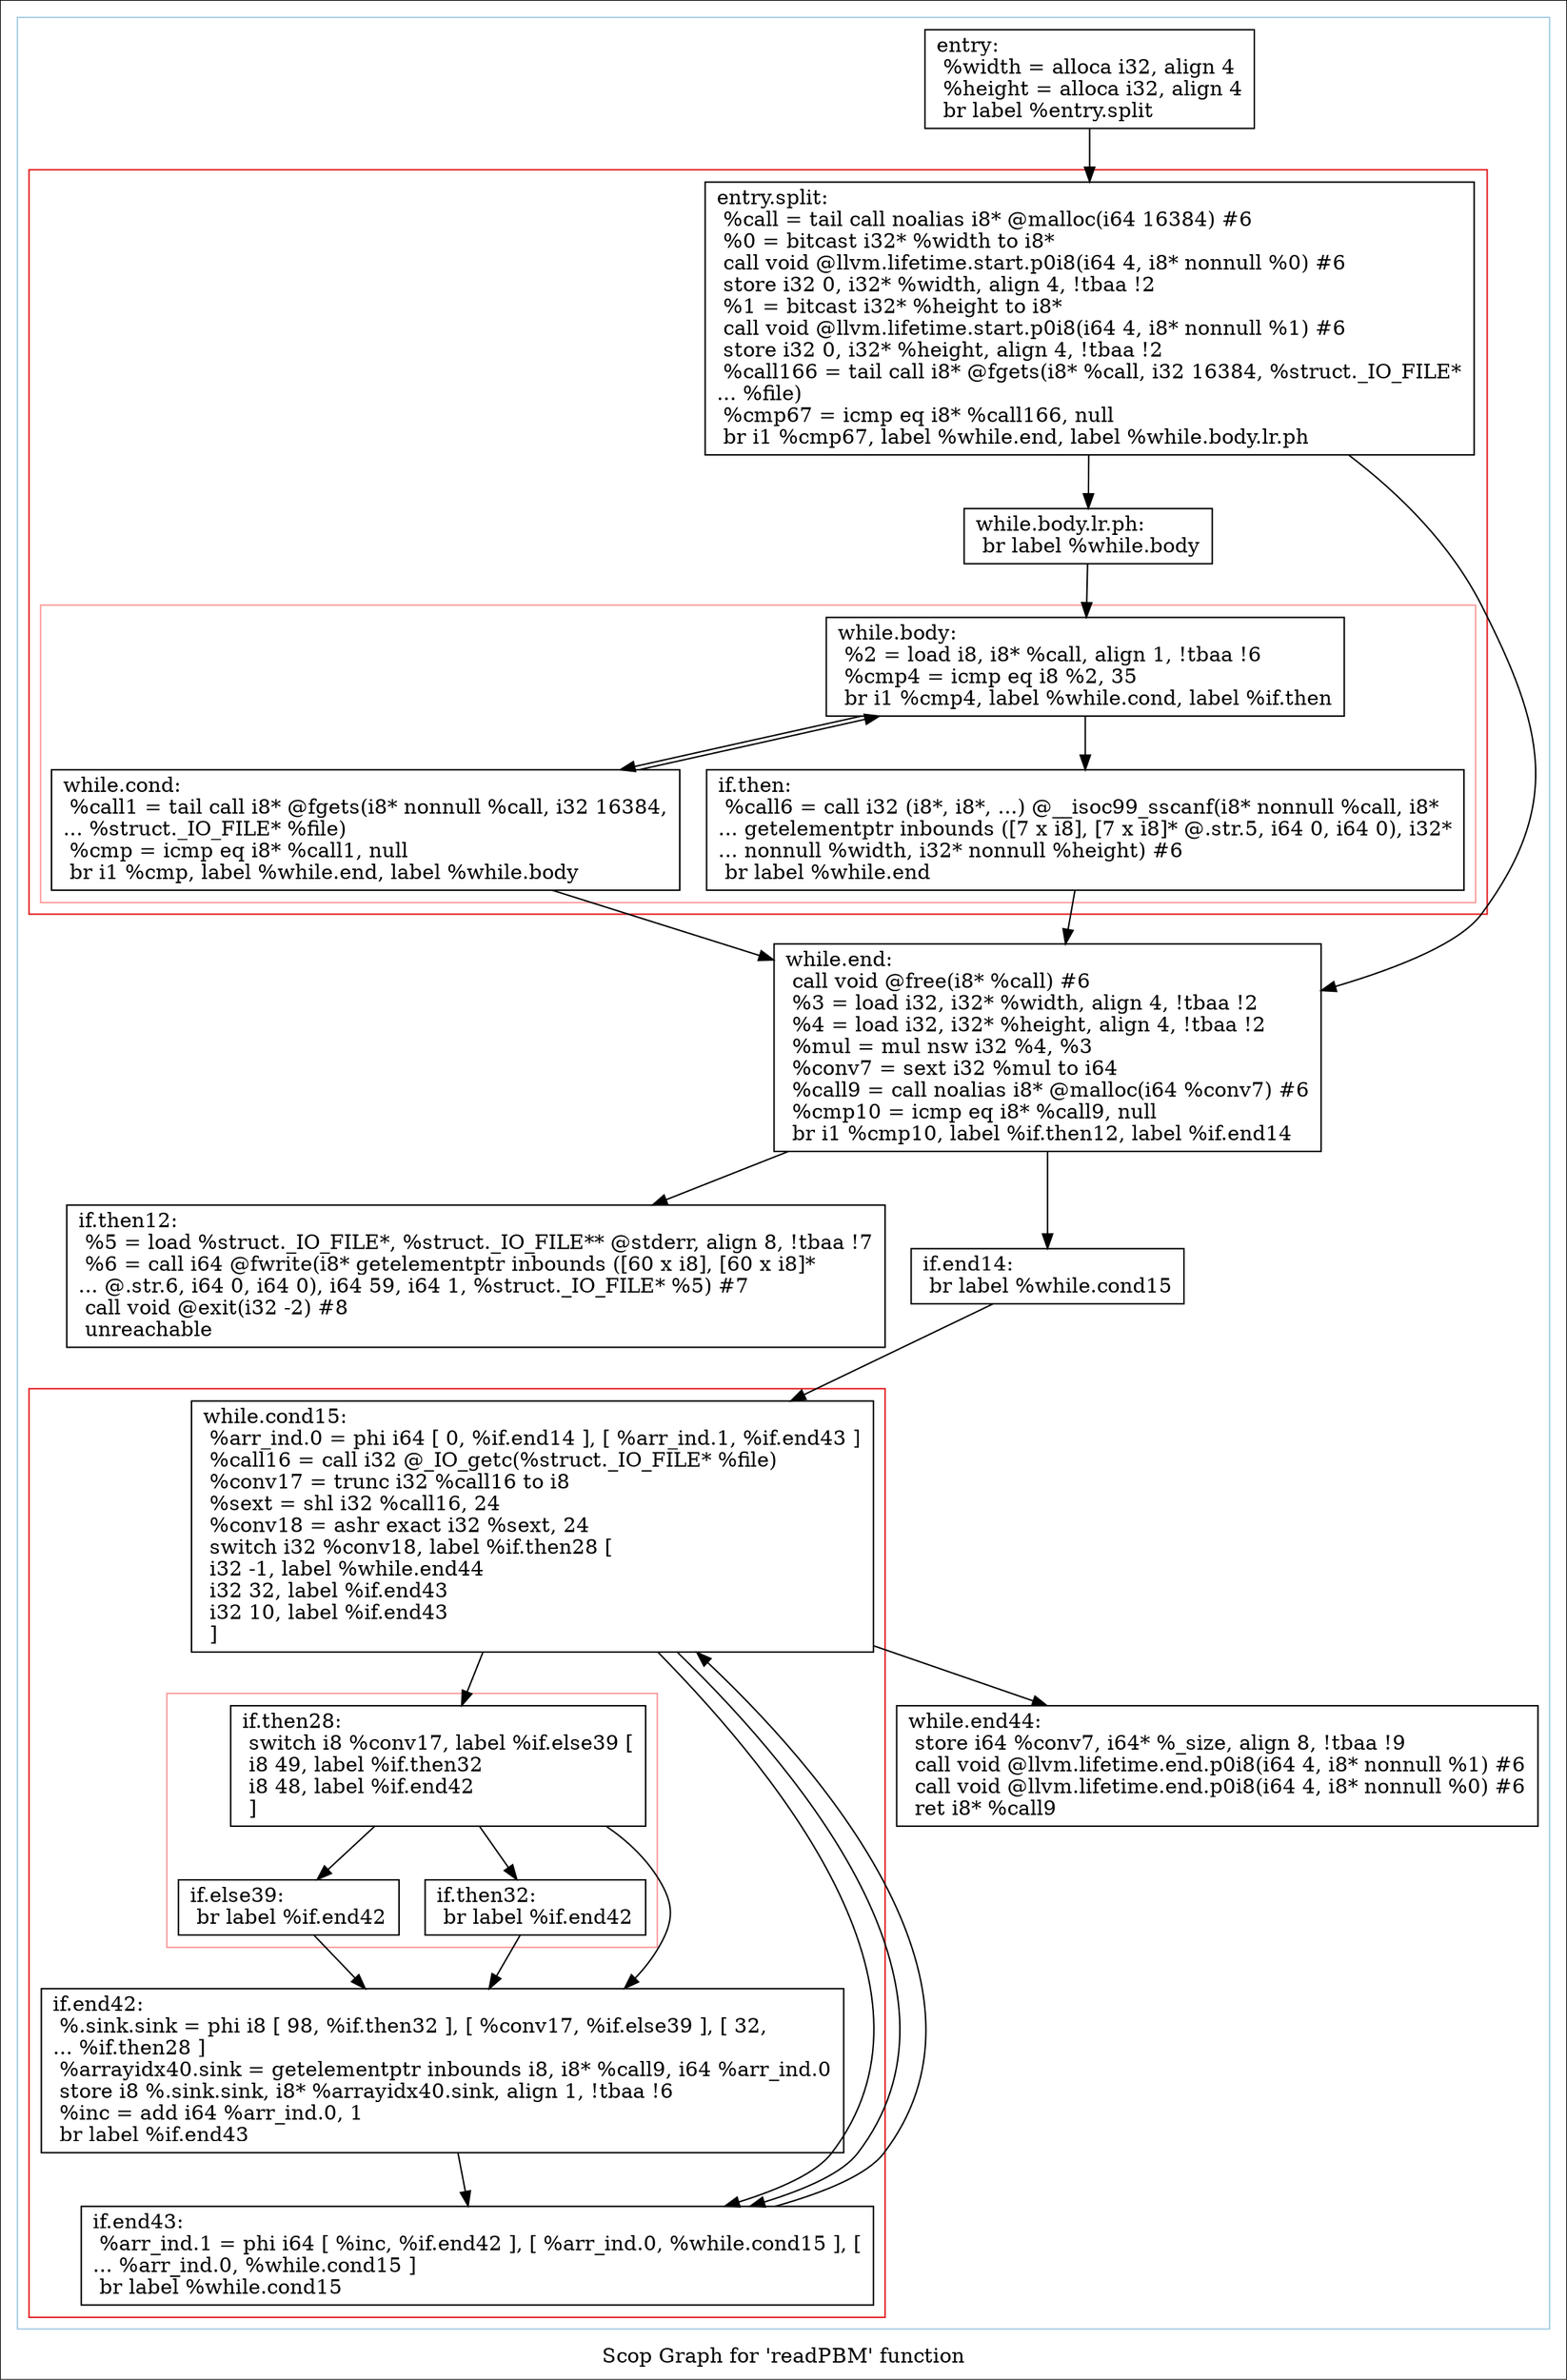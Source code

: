 digraph "Scop Graph for 'readPBM' function" {
	label="Scop Graph for 'readPBM' function";

	Node0xe77f260 [shape=record,label="{entry:\l  %width = alloca i32, align 4\l  %height = alloca i32, align 4\l  br label %entry.split\l}"];
	Node0xe77f260 -> Node0xe780b90;
	Node0xe780b90 [shape=record,label="{entry.split:                                      \l  %call = tail call noalias i8* @malloc(i64 16384) #6\l  %0 = bitcast i32* %width to i8*\l  call void @llvm.lifetime.start.p0i8(i64 4, i8* nonnull %0) #6\l  store i32 0, i32* %width, align 4, !tbaa !2\l  %1 = bitcast i32* %height to i8*\l  call void @llvm.lifetime.start.p0i8(i64 4, i8* nonnull %1) #6\l  store i32 0, i32* %height, align 4, !tbaa !2\l  %call166 = tail call i8* @fgets(i8* %call, i32 16384, %struct._IO_FILE*\l... %file)\l  %cmp67 = icmp eq i8* %call166, null\l  br i1 %cmp67, label %while.end, label %while.body.lr.ph\l}"];
	Node0xe780b90 -> Node0xe745910;
	Node0xe780b90 -> Node0xe87c070;
	Node0xe745910 [shape=record,label="{while.end:                                        \l  call void @free(i8* %call) #6\l  %3 = load i32, i32* %width, align 4, !tbaa !2\l  %4 = load i32, i32* %height, align 4, !tbaa !2\l  %mul = mul nsw i32 %4, %3\l  %conv7 = sext i32 %mul to i64\l  %call9 = call noalias i8* @malloc(i64 %conv7) #6\l  %cmp10 = icmp eq i8* %call9, null\l  br i1 %cmp10, label %if.then12, label %if.end14\l}"];
	Node0xe745910 -> Node0xe77f0c0;
	Node0xe745910 -> Node0xe86cf30;
	Node0xe77f0c0 [shape=record,label="{if.then12:                                        \l  %5 = load %struct._IO_FILE*, %struct._IO_FILE** @stderr, align 8, !tbaa !7\l  %6 = call i64 @fwrite(i8* getelementptr inbounds ([60 x i8], [60 x i8]*\l... @.str.6, i64 0, i64 0), i64 59, i64 1, %struct._IO_FILE* %5) #7\l  call void @exit(i32 -2) #8\l  unreachable\l}"];
	Node0xe86cf30 [shape=record,label="{if.end14:                                         \l  br label %while.cond15\l}"];
	Node0xe86cf30 -> Node0xe86c740;
	Node0xe86c740 [shape=record,label="{while.cond15:                                     \l  %arr_ind.0 = phi i64 [ 0, %if.end14 ], [ %arr_ind.1, %if.end43 ]\l  %call16 = call i32 @_IO_getc(%struct._IO_FILE* %file)\l  %conv17 = trunc i32 %call16 to i8\l  %sext = shl i32 %call16, 24\l  %conv18 = ashr exact i32 %sext, 24\l  switch i32 %conv18, label %if.then28 [\l    i32 -1, label %while.end44\l    i32 32, label %if.end43\l    i32 10, label %if.end43\l  ]\l}"];
	Node0xe86c740 -> Node0xe86cc50;
	Node0xe86c740 -> Node0xe86ccb0;
	Node0xe86c740 -> Node0xe86cd10;
	Node0xe86c740 -> Node0xe86cd10;
	Node0xe86cc50 [shape=record,label="{if.then28:                                        \l  switch i8 %conv17, label %if.else39 [\l    i8 49, label %if.then32\l    i8 48, label %if.end42\l  ]\l}"];
	Node0xe86cc50 -> Node0xe86cd70;
	Node0xe86cc50 -> Node0xe86cdd0;
	Node0xe86cc50 -> Node0xe86ce30;
	Node0xe86cd70 [shape=record,label="{if.else39:                                        \l  br label %if.end42\l}"];
	Node0xe86cd70 -> Node0xe86ce30;
	Node0xe86ce30 [shape=record,label="{if.end42:                                         \l  %.sink.sink = phi i8 [ 98, %if.then32 ], [ %conv17, %if.else39 ], [ 32,\l... %if.then28 ]\l  %arrayidx40.sink = getelementptr inbounds i8, i8* %call9, i64 %arr_ind.0\l  store i8 %.sink.sink, i8* %arrayidx40.sink, align 1, !tbaa !6\l  %inc = add i64 %arr_ind.0, 1\l  br label %if.end43\l}"];
	Node0xe86ce30 -> Node0xe86cd10;
	Node0xe86cd10 [shape=record,label="{if.end43:                                         \l  %arr_ind.1 = phi i64 [ %inc, %if.end42 ], [ %arr_ind.0, %while.cond15 ], [\l... %arr_ind.0, %while.cond15 ]\l  br label %while.cond15\l}"];
	Node0xe86cd10 -> Node0xe86c740[constraint=false];
	Node0xe86cdd0 [shape=record,label="{if.then32:                                        \l  br label %if.end42\l}"];
	Node0xe86cdd0 -> Node0xe86ce30;
	Node0xe86ccb0 [shape=record,label="{while.end44:                                      \l  store i64 %conv7, i64* %_size, align 8, !tbaa !9\l  call void @llvm.lifetime.end.p0i8(i64 4, i8* nonnull %1) #6\l  call void @llvm.lifetime.end.p0i8(i64 4, i8* nonnull %0) #6\l  ret i8* %call9\l}"];
	Node0xe87c070 [shape=record,label="{while.body.lr.ph:                                 \l  br label %while.body\l}"];
	Node0xe87c070 -> Node0xe86cc30;
	Node0xe86cc30 [shape=record,label="{while.body:                                       \l  %2 = load i8, i8* %call, align 1, !tbaa !6\l  %cmp4 = icmp eq i8 %2, 35\l  br i1 %cmp4, label %while.cond, label %if.then\l}"];
	Node0xe86cc30 -> Node0xe86ce50;
	Node0xe86cc30 -> Node0xe86c8b0;
	Node0xe86ce50 [shape=record,label="{while.cond:                                       \l  %call1 = tail call i8* @fgets(i8* nonnull %call, i32 16384,\l... %struct._IO_FILE* %file)\l  %cmp = icmp eq i8* %call1, null\l  br i1 %cmp, label %while.end, label %while.body\l}"];
	Node0xe86ce50 -> Node0xe745910;
	Node0xe86ce50 -> Node0xe86cc30[constraint=false];
	Node0xe86c8b0 [shape=record,label="{if.then:                                          \l  %call6 = call i32 (i8*, i8*, ...) @__isoc99_sscanf(i8* nonnull %call, i8*\l... getelementptr inbounds ([7 x i8], [7 x i8]* @.str.5, i64 0, i64 0), i32*\l... nonnull %width, i32* nonnull %height) #6\l  br label %while.end\l}"];
	Node0xe86c8b0 -> Node0xe745910;
	colorscheme = "paired12"
        subgraph cluster_0xe86c360 {
          label = "";
          style = solid;
          color = 1
          subgraph cluster_0xe86d360 {
            label = "";
            style = solid;
            color = 6
            subgraph cluster_0xe86ce80 {
              label = "";
              style = solid;
              color = 5
              Node0xe86cc30;
              Node0xe86ce50;
              Node0xe86c8b0;
            }
            Node0xe780b90;
            Node0xe87c070;
          }
          subgraph cluster_0xe86c3e0 {
            label = "";
            style = solid;
            color = 6
            subgraph cluster_0xe86c4f0 {
              label = "";
              style = solid;
              color = 5
              Node0xe86cc50;
              Node0xe86cd70;
              Node0xe86cdd0;
            }
            Node0xe86c740;
            Node0xe86ce30;
            Node0xe86cd10;
          }
          Node0xe77f260;
          Node0xe745910;
          Node0xe77f0c0;
          Node0xe86cf30;
          Node0xe86ccb0;
        }
}
